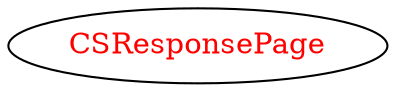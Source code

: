 digraph dependencyGraph {
 concentrate=true;
 ranksep="2.0";
 rankdir="LR"; 
 splines="ortho";
"CSResponsePage" [fontcolor="red"];
}
